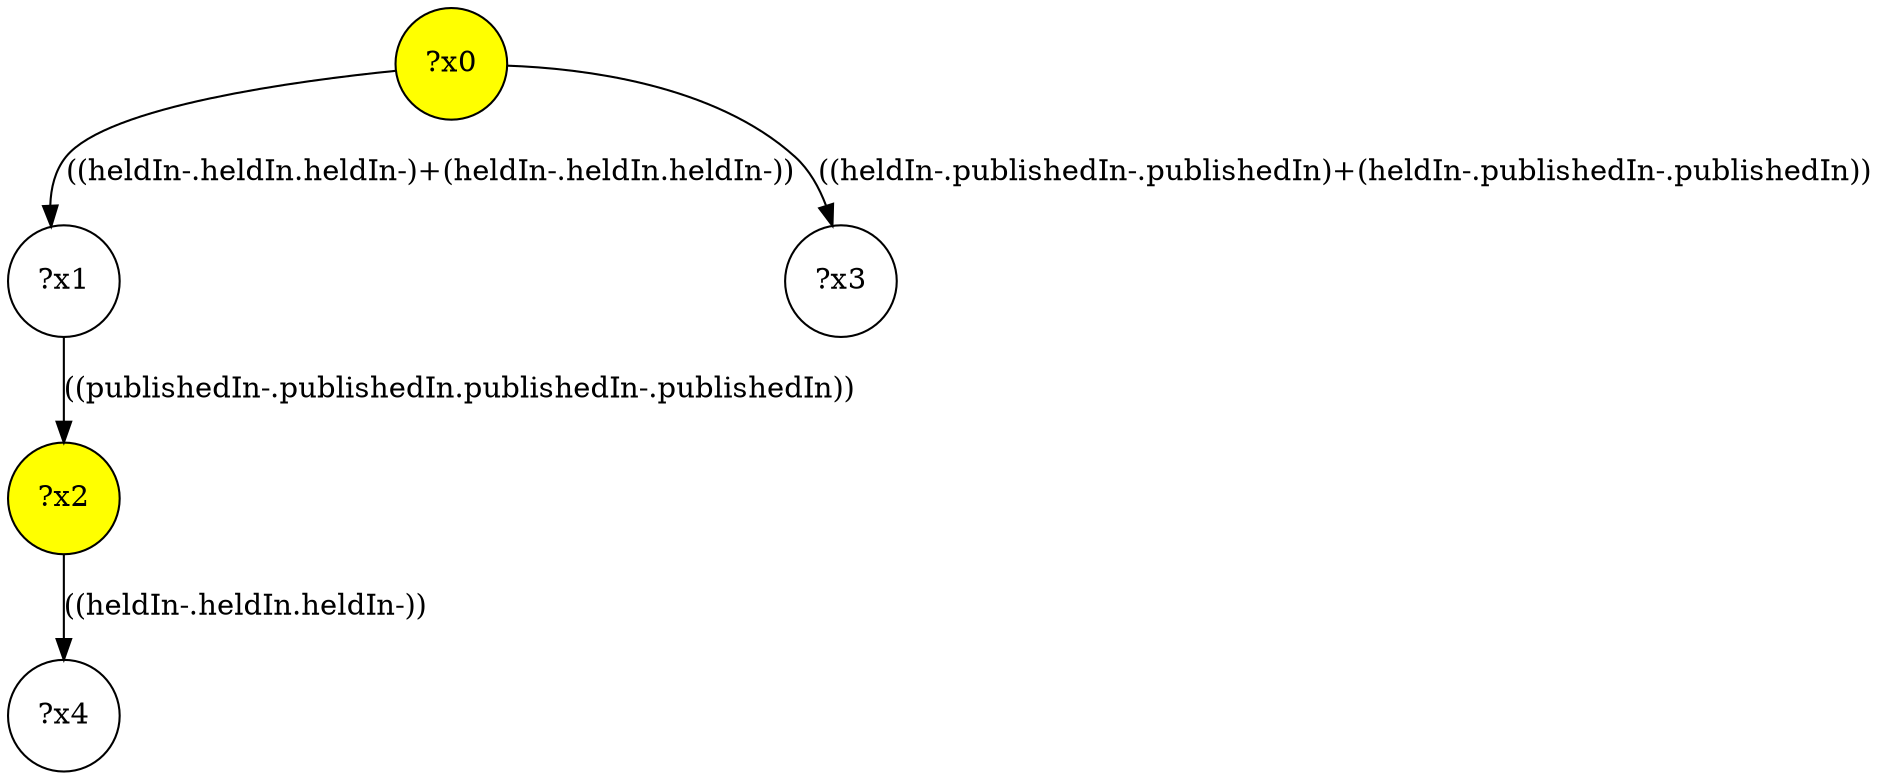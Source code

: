 digraph g {
	x0 [fillcolor="yellow", style="filled," shape=circle, label="?x0"];
	x2 [fillcolor="yellow", style="filled," shape=circle, label="?x2"];
	x1 [shape=circle, label="?x1"];
	x0 -> x1 [label="((heldIn-.heldIn.heldIn-)+(heldIn-.heldIn.heldIn-))"];
	x1 -> x2 [label="((publishedIn-.publishedIn.publishedIn-.publishedIn))"];
	x3 [shape=circle, label="?x3"];
	x0 -> x3 [label="((heldIn-.publishedIn-.publishedIn)+(heldIn-.publishedIn-.publishedIn))"];
	x4 [shape=circle, label="?x4"];
	x2 -> x4 [label="((heldIn-.heldIn.heldIn-))"];
}
